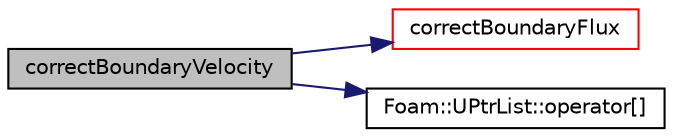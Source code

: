 digraph "correctBoundaryVelocity"
{
  bgcolor="transparent";
  edge [fontname="Helvetica",fontsize="10",labelfontname="Helvetica",labelfontsize="10"];
  node [fontname="Helvetica",fontsize="10",shape=record];
  rankdir="LR";
  Node2365 [label="correctBoundaryVelocity",height=0.2,width=0.4,color="black", fillcolor="grey75", style="filled", fontcolor="black"];
  Node2365 -> Node2366 [color="midnightblue",fontsize="10",style="solid",fontname="Helvetica"];
  Node2366 [label="correctBoundaryFlux",height=0.2,width=0.4,color="red",URL="$a22685.html#afde4839da0dc3b9dbe2616feb1710d89",tooltip="Correct the boundary flux for the rotation of the MRF region. "];
  Node2365 -> Node2370 [color="midnightblue",fontsize="10",style="solid",fontname="Helvetica"];
  Node2370 [label="Foam::UPtrList::operator[]",height=0.2,width=0.4,color="black",URL="$a27101.html#a92eab3a97cd59afdf63a26b0a90642a9",tooltip="Return element const reference. "];
}

